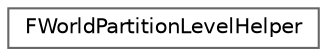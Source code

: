 digraph "Graphical Class Hierarchy"
{
 // INTERACTIVE_SVG=YES
 // LATEX_PDF_SIZE
  bgcolor="transparent";
  edge [fontname=Helvetica,fontsize=10,labelfontname=Helvetica,labelfontsize=10];
  node [fontname=Helvetica,fontsize=10,shape=box,height=0.2,width=0.4];
  rankdir="LR";
  Node0 [id="Node000000",label="FWorldPartitionLevelHelper",height=0.2,width=0.4,color="grey40", fillcolor="white", style="filled",URL="$dc/da7/classFWorldPartitionLevelHelper.html",tooltip=" "];
}
